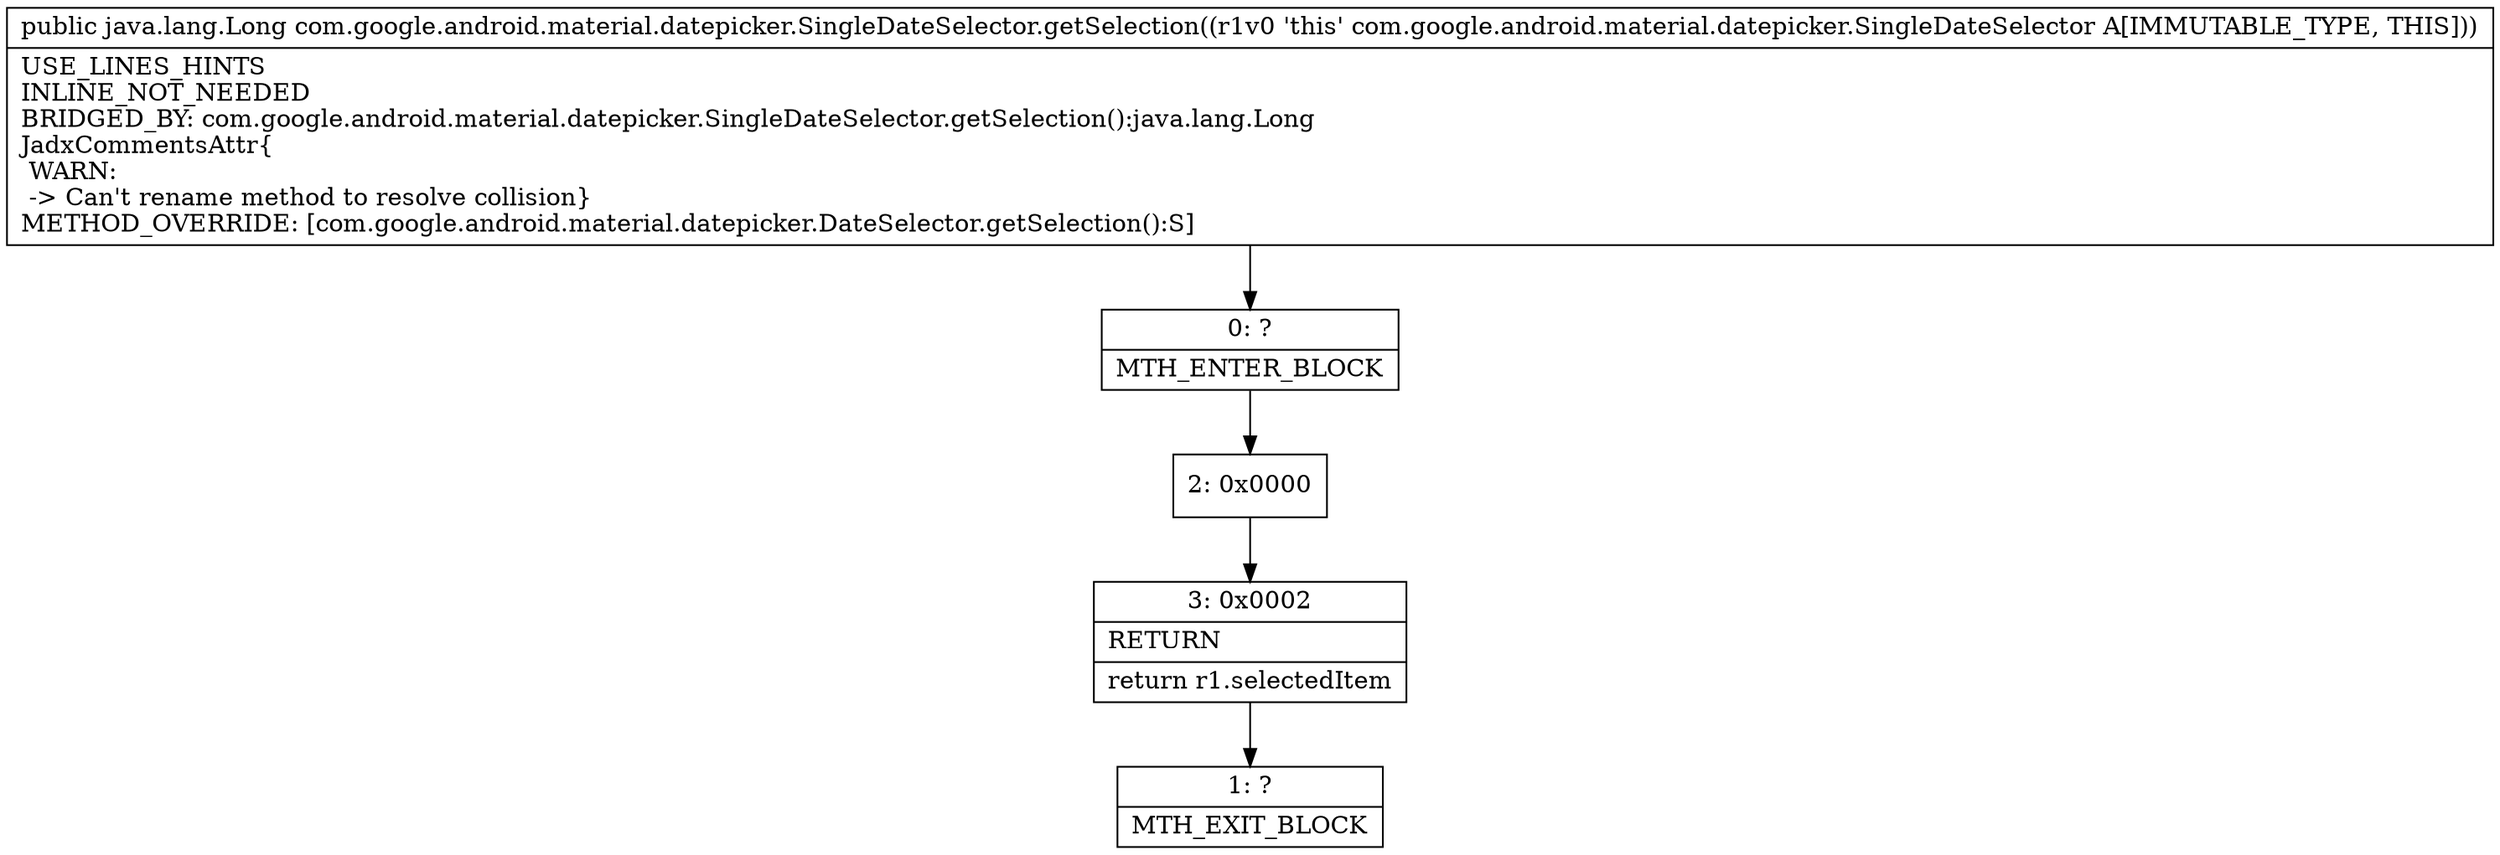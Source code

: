 digraph "CFG forcom.google.android.material.datepicker.SingleDateSelector.getSelection()Ljava\/lang\/Long;" {
Node_0 [shape=record,label="{0\:\ ?|MTH_ENTER_BLOCK\l}"];
Node_2 [shape=record,label="{2\:\ 0x0000}"];
Node_3 [shape=record,label="{3\:\ 0x0002|RETURN\l|return r1.selectedItem\l}"];
Node_1 [shape=record,label="{1\:\ ?|MTH_EXIT_BLOCK\l}"];
MethodNode[shape=record,label="{public java.lang.Long com.google.android.material.datepicker.SingleDateSelector.getSelection((r1v0 'this' com.google.android.material.datepicker.SingleDateSelector A[IMMUTABLE_TYPE, THIS]))  | USE_LINES_HINTS\lINLINE_NOT_NEEDED\lBRIDGED_BY: com.google.android.material.datepicker.SingleDateSelector.getSelection():java.lang.Long\lJadxCommentsAttr\{\l WARN: \l \-\> Can't rename method to resolve collision\}\lMETHOD_OVERRIDE: [com.google.android.material.datepicker.DateSelector.getSelection():S]\l}"];
MethodNode -> Node_0;Node_0 -> Node_2;
Node_2 -> Node_3;
Node_3 -> Node_1;
}

